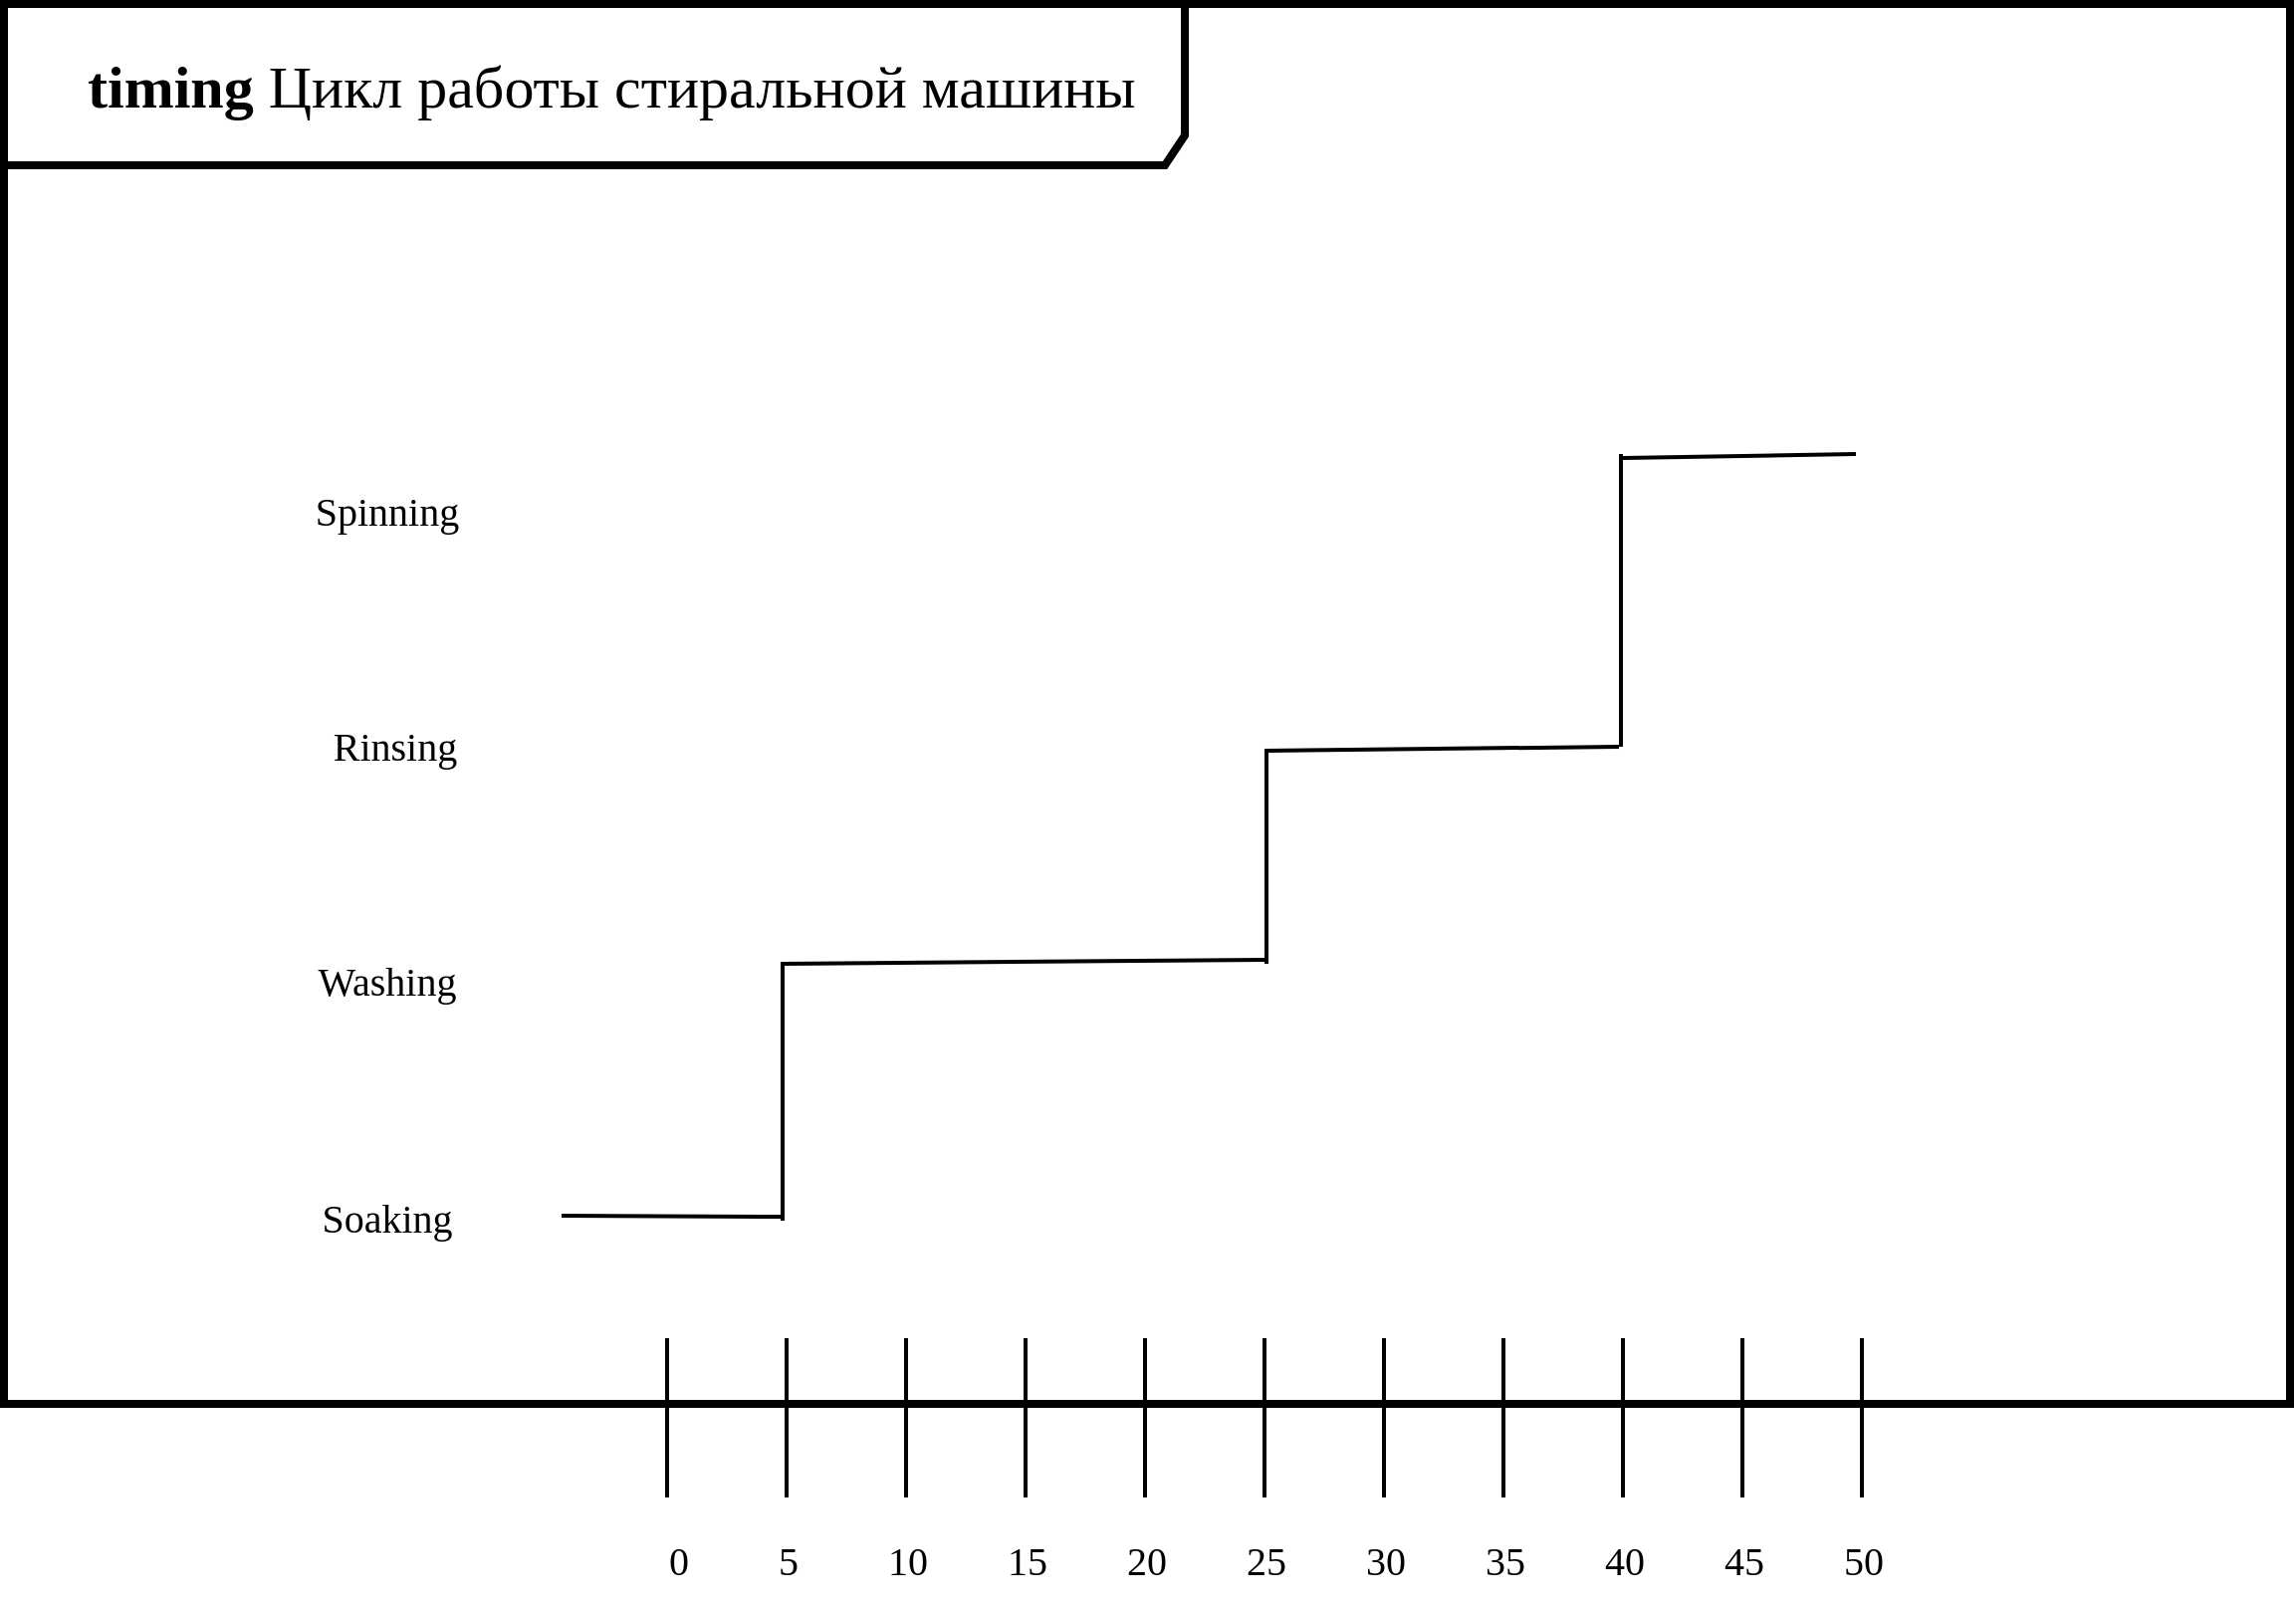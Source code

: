 <mxfile version="13.0.7" type="device"><diagram id="wSHeg9TFUO3d4FNbTcd_" name="Страница 1"><mxGraphModel dx="1802" dy="1230" grid="0" gridSize="10" guides="1" tooltips="1" connect="1" arrows="1" fold="1" page="1" pageScale="1" pageWidth="1169" pageHeight="827" background="#ffffff" math="0" shadow="0"><root><mxCell id="0"/><mxCell id="1" parent="0"/><mxCell id="ZT9nWlcMgeDCdzOfZcV0-1" value="&lt;blockquote style=&quot;margin: 0 0 0 40px ; border: none ; padding: 0px&quot;&gt;&lt;b&gt;timing&amp;nbsp;&lt;/b&gt;Цикл работы стиральной машины&lt;/blockquote&gt;" style="shape=umlFrame;whiteSpace=wrap;html=1;fillColor=none;strokeWidth=4;strokeColor=#000000;fontFamily=Times New Roman;fontSize=30;width=593;height=81;fontColor=#000000;align=left;" vertex="1" parent="1"><mxGeometry x="11" y="11" width="1148" height="703" as="geometry"/></mxCell><mxCell id="ZT9nWlcMgeDCdzOfZcV0-2" value="Spinning" style="text;html=1;strokeColor=none;fillColor=none;align=center;verticalAlign=middle;whiteSpace=wrap;rounded=0;strokeWidth=2;fontFamily=Times New Roman;fontSize=20;fontColor=#000000;" vertex="1" parent="1"><mxGeometry x="120" y="231" width="167" height="68" as="geometry"/></mxCell><mxCell id="ZT9nWlcMgeDCdzOfZcV0-3" value="Rinsing" style="text;html=1;strokeColor=none;fillColor=none;align=center;verticalAlign=middle;whiteSpace=wrap;rounded=0;strokeWidth=2;fontFamily=Times New Roman;fontSize=20;fontColor=#000000;" vertex="1" parent="1"><mxGeometry x="124" y="349" width="167" height="68" as="geometry"/></mxCell><mxCell id="ZT9nWlcMgeDCdzOfZcV0-4" value="Washing" style="text;html=1;strokeColor=none;fillColor=none;align=center;verticalAlign=middle;whiteSpace=wrap;rounded=0;strokeWidth=2;fontFamily=Times New Roman;fontSize=20;fontColor=#000000;" vertex="1" parent="1"><mxGeometry x="120" y="467" width="167" height="68" as="geometry"/></mxCell><mxCell id="ZT9nWlcMgeDCdzOfZcV0-5" value="Soaking" style="text;html=1;strokeColor=none;fillColor=none;align=center;verticalAlign=middle;whiteSpace=wrap;rounded=0;strokeWidth=2;fontFamily=Times New Roman;fontSize=20;fontColor=#000000;" vertex="1" parent="1"><mxGeometry x="120" y="586" width="167" height="68" as="geometry"/></mxCell><mxCell id="ZT9nWlcMgeDCdzOfZcV0-7" value="" style="endArrow=none;html=1;strokeWidth=2;strokeColor=#000000;" edge="1" parent="1"><mxGeometry width="50" height="50" relative="1" as="geometry"><mxPoint x="344" y="681" as="sourcePoint"/><mxPoint x="344" y="761" as="targetPoint"/></mxGeometry></mxCell><mxCell id="ZT9nWlcMgeDCdzOfZcV0-8" value="" style="endArrow=none;html=1;strokeWidth=2;strokeColor=#000000;" edge="1" parent="1"><mxGeometry width="50" height="50" relative="1" as="geometry"><mxPoint x="404" y="681" as="sourcePoint"/><mxPoint x="404" y="761" as="targetPoint"/></mxGeometry></mxCell><mxCell id="ZT9nWlcMgeDCdzOfZcV0-10" value="" style="endArrow=none;html=1;strokeWidth=2;strokeColor=#000000;" edge="1" parent="1"><mxGeometry width="50" height="50" relative="1" as="geometry"><mxPoint x="464" y="681" as="sourcePoint"/><mxPoint x="464" y="761" as="targetPoint"/></mxGeometry></mxCell><mxCell id="ZT9nWlcMgeDCdzOfZcV0-11" value="" style="endArrow=none;html=1;strokeWidth=2;strokeColor=#000000;" edge="1" parent="1"><mxGeometry width="50" height="50" relative="1" as="geometry"><mxPoint x="524" y="681" as="sourcePoint"/><mxPoint x="524" y="761" as="targetPoint"/></mxGeometry></mxCell><mxCell id="ZT9nWlcMgeDCdzOfZcV0-12" value="" style="endArrow=none;html=1;strokeWidth=2;strokeColor=#000000;" edge="1" parent="1"><mxGeometry width="50" height="50" relative="1" as="geometry"><mxPoint x="584" y="681" as="sourcePoint"/><mxPoint x="584" y="761" as="targetPoint"/></mxGeometry></mxCell><mxCell id="ZT9nWlcMgeDCdzOfZcV0-13" value="" style="endArrow=none;html=1;strokeWidth=2;strokeColor=#000000;" edge="1" parent="1"><mxGeometry width="50" height="50" relative="1" as="geometry"><mxPoint x="644" y="681" as="sourcePoint"/><mxPoint x="644" y="761" as="targetPoint"/></mxGeometry></mxCell><mxCell id="ZT9nWlcMgeDCdzOfZcV0-14" value="" style="endArrow=none;html=1;strokeWidth=2;strokeColor=#000000;" edge="1" parent="1"><mxGeometry width="50" height="50" relative="1" as="geometry"><mxPoint x="704" y="681" as="sourcePoint"/><mxPoint x="704" y="761" as="targetPoint"/></mxGeometry></mxCell><mxCell id="ZT9nWlcMgeDCdzOfZcV0-15" value="" style="endArrow=none;html=1;strokeWidth=2;strokeColor=#000000;" edge="1" parent="1"><mxGeometry width="50" height="50" relative="1" as="geometry"><mxPoint x="764" y="681" as="sourcePoint"/><mxPoint x="764" y="761" as="targetPoint"/></mxGeometry></mxCell><mxCell id="ZT9nWlcMgeDCdzOfZcV0-16" value="" style="endArrow=none;html=1;strokeWidth=2;strokeColor=#000000;" edge="1" parent="1"><mxGeometry width="50" height="50" relative="1" as="geometry"><mxPoint x="824" y="681" as="sourcePoint"/><mxPoint x="824" y="761" as="targetPoint"/></mxGeometry></mxCell><mxCell id="ZT9nWlcMgeDCdzOfZcV0-17" value="" style="endArrow=none;html=1;strokeWidth=2;strokeColor=#000000;" edge="1" parent="1"><mxGeometry width="50" height="50" relative="1" as="geometry"><mxPoint x="884" y="681" as="sourcePoint"/><mxPoint x="884" y="761" as="targetPoint"/></mxGeometry></mxCell><mxCell id="ZT9nWlcMgeDCdzOfZcV0-18" value="" style="endArrow=none;html=1;strokeWidth=2;strokeColor=#000000;" edge="1" parent="1"><mxGeometry width="50" height="50" relative="1" as="geometry"><mxPoint x="944" y="681" as="sourcePoint"/><mxPoint x="944" y="761" as="targetPoint"/></mxGeometry></mxCell><mxCell id="ZT9nWlcMgeDCdzOfZcV0-21" value="" style="endArrow=none;html=1;strokeColor=#000000;strokeWidth=2;" edge="1" parent="1"><mxGeometry width="50" height="50" relative="1" as="geometry"><mxPoint x="291" y="619.5" as="sourcePoint"/><mxPoint x="401" y="620" as="targetPoint"/></mxGeometry></mxCell><mxCell id="ZT9nWlcMgeDCdzOfZcV0-25" value="0&amp;nbsp; &amp;nbsp; &amp;nbsp; &amp;nbsp; &amp;nbsp;5&amp;nbsp; &amp;nbsp; &amp;nbsp; &amp;nbsp; &amp;nbsp;10&amp;nbsp; &amp;nbsp; &amp;nbsp; &amp;nbsp; 15&amp;nbsp; &amp;nbsp; &amp;nbsp; &amp;nbsp; 20&amp;nbsp; &amp;nbsp; &amp;nbsp; &amp;nbsp; 25&amp;nbsp; &amp;nbsp; &amp;nbsp; &amp;nbsp; 30&amp;nbsp; &amp;nbsp; &amp;nbsp; &amp;nbsp; 35&amp;nbsp; &amp;nbsp; &amp;nbsp; &amp;nbsp; 40&amp;nbsp; &amp;nbsp; &amp;nbsp; &amp;nbsp; 45&amp;nbsp; &amp;nbsp; &amp;nbsp; &amp;nbsp; 50" style="text;html=1;strokeColor=none;fillColor=none;align=left;verticalAlign=middle;whiteSpace=wrap;rounded=0;strokeWidth=2;fontFamily=Times New Roman;fontSize=20;fontColor=#000000;" vertex="1" parent="1"><mxGeometry x="343" y="769" width="620" height="46" as="geometry"/></mxCell><mxCell id="ZT9nWlcMgeDCdzOfZcV0-29" value="" style="endArrow=none;html=1;strokeWidth=2;strokeColor=#000000;" edge="1" parent="1"><mxGeometry width="50" height="50" relative="1" as="geometry"><mxPoint x="402" y="492" as="sourcePoint"/><mxPoint x="402" y="622.0" as="targetPoint"/></mxGeometry></mxCell><mxCell id="ZT9nWlcMgeDCdzOfZcV0-30" value="" style="endArrow=none;html=1;strokeColor=#000000;strokeWidth=2;" edge="1" parent="1"><mxGeometry width="50" height="50" relative="1" as="geometry"><mxPoint x="402" y="493" as="sourcePoint"/><mxPoint x="644" y="491" as="targetPoint"/></mxGeometry></mxCell><mxCell id="ZT9nWlcMgeDCdzOfZcV0-31" value="" style="endArrow=none;html=1;strokeWidth=2;strokeColor=#000000;" edge="1" parent="1"><mxGeometry width="50" height="50" relative="1" as="geometry"><mxPoint x="645" y="386" as="sourcePoint"/><mxPoint x="645" y="493.0" as="targetPoint"/></mxGeometry></mxCell><mxCell id="ZT9nWlcMgeDCdzOfZcV0-32" value="" style="endArrow=none;html=1;strokeColor=#000000;strokeWidth=2;" edge="1" parent="1"><mxGeometry width="50" height="50" relative="1" as="geometry"><mxPoint x="644" y="386" as="sourcePoint"/><mxPoint x="822" y="384" as="targetPoint"/></mxGeometry></mxCell><mxCell id="ZT9nWlcMgeDCdzOfZcV0-33" value="" style="endArrow=none;html=1;strokeWidth=2;strokeColor=#000000;" edge="1" parent="1"><mxGeometry width="50" height="50" relative="1" as="geometry"><mxPoint x="823" y="237" as="sourcePoint"/><mxPoint x="823" y="384.0" as="targetPoint"/></mxGeometry></mxCell><mxCell id="ZT9nWlcMgeDCdzOfZcV0-34" value="" style="endArrow=none;html=1;strokeColor=#000000;strokeWidth=2;" edge="1" parent="1"><mxGeometry width="50" height="50" relative="1" as="geometry"><mxPoint x="824" y="239" as="sourcePoint"/><mxPoint x="941" y="237" as="targetPoint"/></mxGeometry></mxCell></root></mxGraphModel></diagram></mxfile>